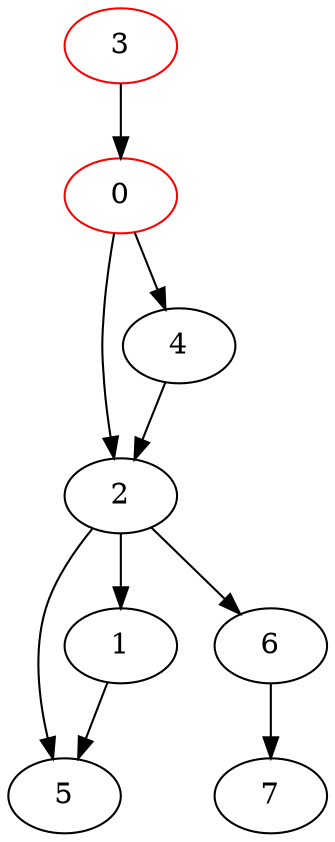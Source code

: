 digraph OurDirectedGraph {    
"3" -> {"0"}
"0" -> {"2"}
"0" -> {"4"}
"4" -> {"2"}
"2" -> {"5"}
"2" -> {"1"}
"2" -> {"6"}
"1" -> {"5"}
"6" -> {"7"}
"3" [color=red]
"0" [color=red]
}


